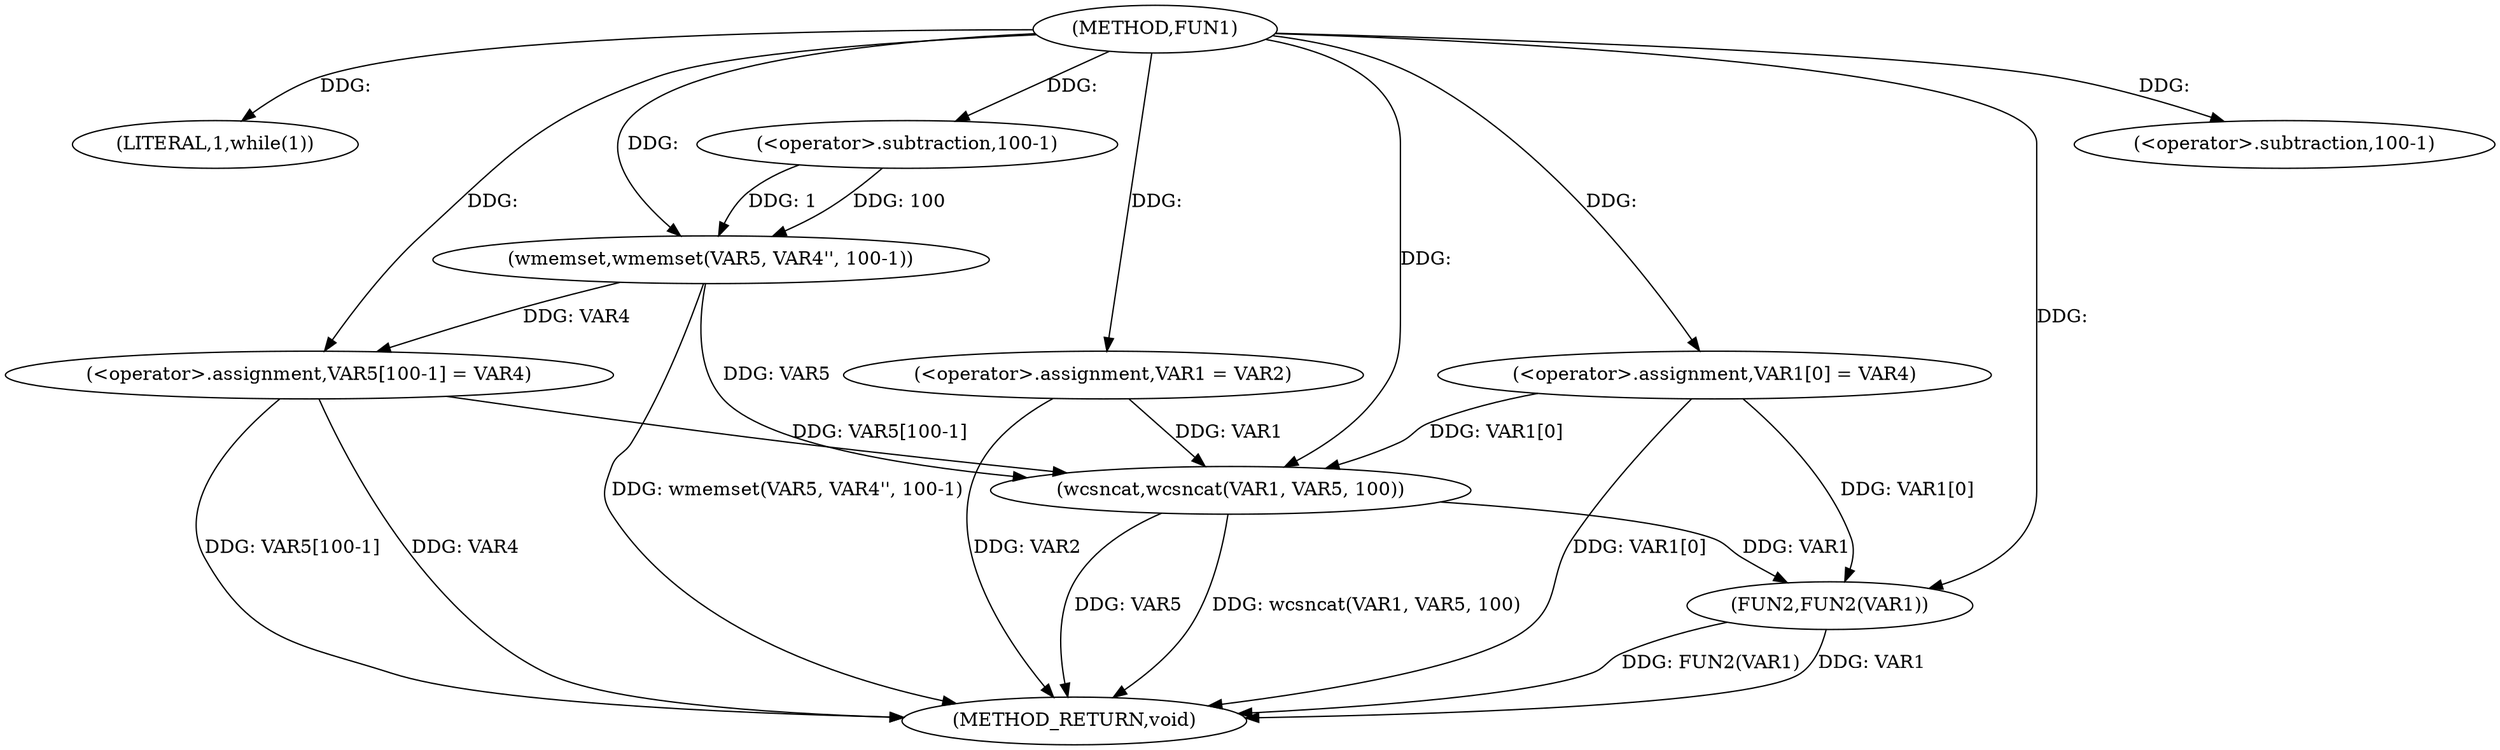 digraph FUN1 {  
"1000100" [label = "(METHOD,FUN1)" ]
"1000138" [label = "(METHOD_RETURN,void)" ]
"1000106" [label = "(LITERAL,1,while(1))" ]
"1000108" [label = "(<operator>.assignment,VAR1 = VAR2)" ]
"1000111" [label = "(<operator>.assignment,VAR1[0] = VAR4)" ]
"1000119" [label = "(wmemset,wmemset(VAR5, VAR4'', 100-1))" ]
"1000122" [label = "(<operator>.subtraction,100-1)" ]
"1000125" [label = "(<operator>.assignment,VAR5[100-1] = VAR4)" ]
"1000128" [label = "(<operator>.subtraction,100-1)" ]
"1000132" [label = "(wcsncat,wcsncat(VAR1, VAR5, 100))" ]
"1000136" [label = "(FUN2,FUN2(VAR1))" ]
  "1000125" -> "1000138"  [ label = "DDG: VAR5[100-1]"] 
  "1000132" -> "1000138"  [ label = "DDG: wcsncat(VAR1, VAR5, 100)"] 
  "1000132" -> "1000138"  [ label = "DDG: VAR5"] 
  "1000111" -> "1000138"  [ label = "DDG: VAR1[0]"] 
  "1000108" -> "1000138"  [ label = "DDG: VAR2"] 
  "1000136" -> "1000138"  [ label = "DDG: FUN2(VAR1)"] 
  "1000119" -> "1000138"  [ label = "DDG: wmemset(VAR5, VAR4'', 100-1)"] 
  "1000136" -> "1000138"  [ label = "DDG: VAR1"] 
  "1000125" -> "1000138"  [ label = "DDG: VAR4"] 
  "1000100" -> "1000106"  [ label = "DDG: "] 
  "1000100" -> "1000108"  [ label = "DDG: "] 
  "1000100" -> "1000111"  [ label = "DDG: "] 
  "1000100" -> "1000119"  [ label = "DDG: "] 
  "1000122" -> "1000119"  [ label = "DDG: 100"] 
  "1000122" -> "1000119"  [ label = "DDG: 1"] 
  "1000100" -> "1000122"  [ label = "DDG: "] 
  "1000119" -> "1000125"  [ label = "DDG: VAR4"] 
  "1000100" -> "1000125"  [ label = "DDG: "] 
  "1000100" -> "1000128"  [ label = "DDG: "] 
  "1000111" -> "1000132"  [ label = "DDG: VAR1[0]"] 
  "1000108" -> "1000132"  [ label = "DDG: VAR1"] 
  "1000100" -> "1000132"  [ label = "DDG: "] 
  "1000125" -> "1000132"  [ label = "DDG: VAR5[100-1]"] 
  "1000119" -> "1000132"  [ label = "DDG: VAR5"] 
  "1000132" -> "1000136"  [ label = "DDG: VAR1"] 
  "1000111" -> "1000136"  [ label = "DDG: VAR1[0]"] 
  "1000100" -> "1000136"  [ label = "DDG: "] 
}
